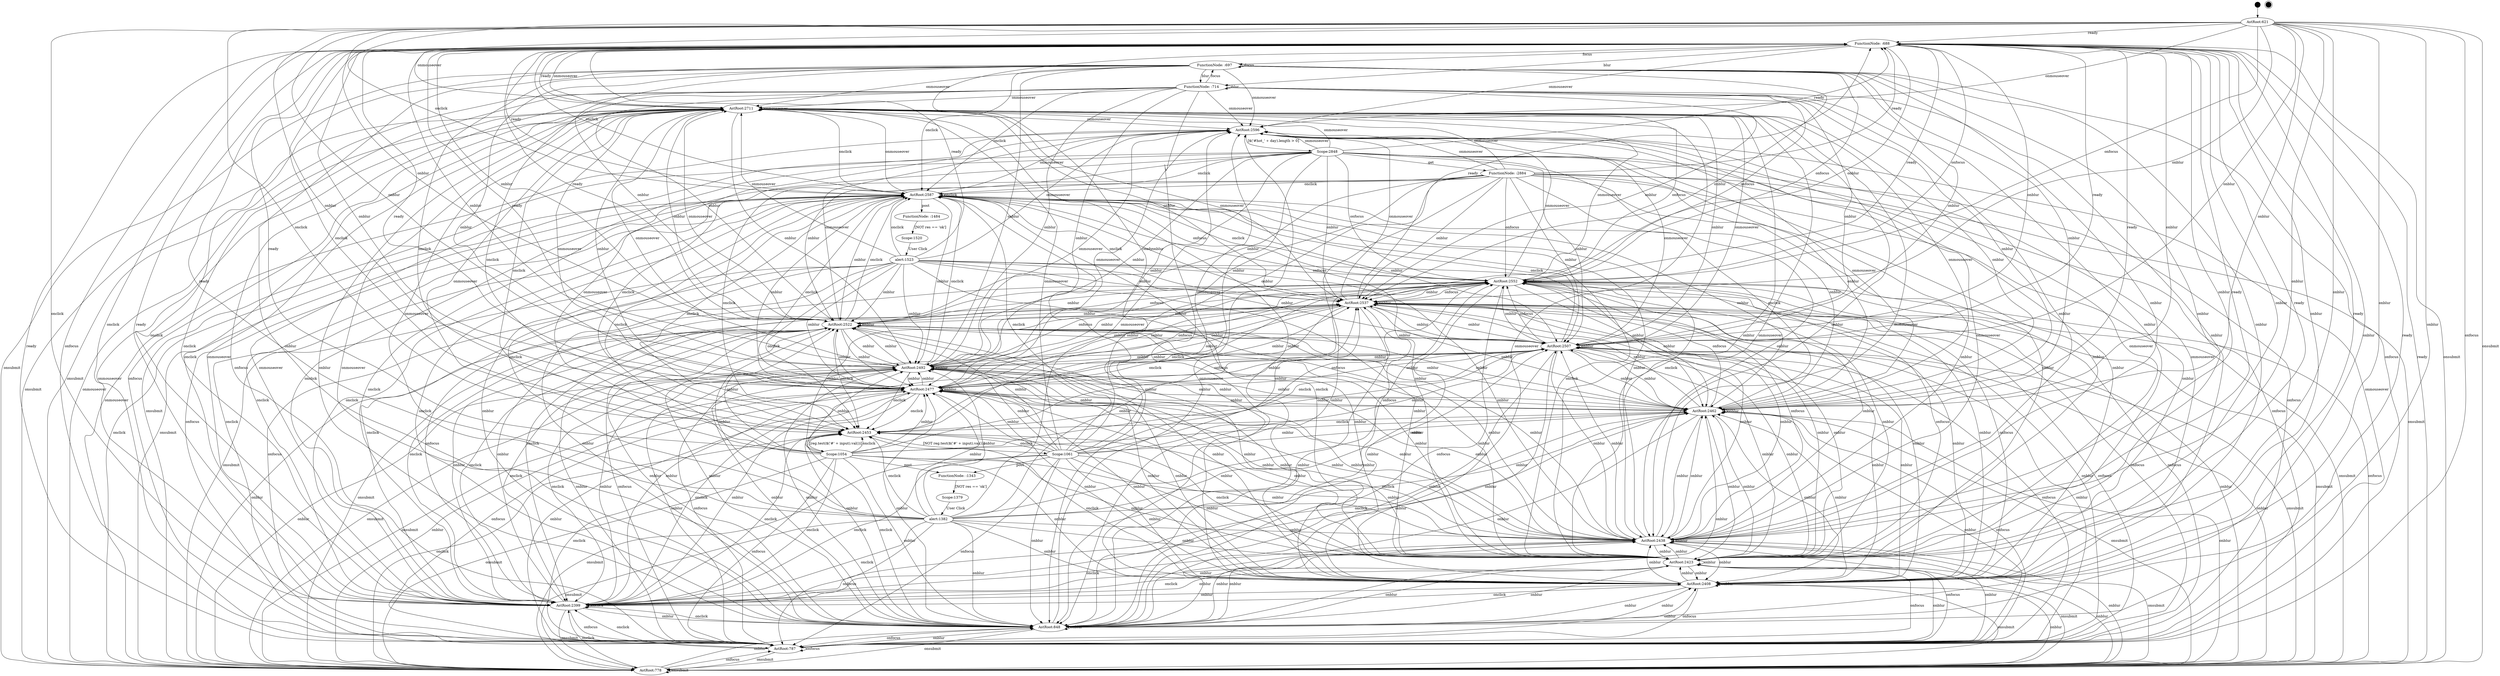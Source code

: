digraph FSM {
JSAnalyzer_0000005658[label="",shape=circle,style=filled,color=black,fixedsize=true,width=0.3];
JSAnalyzer_0000005660[label="",shape=doublecircle,style=filled,color=black,fixedsize=true,width=0.3];
JSAnalyzer_0000000621[label="AstRoot:621"];
JSAnalyzer_0000000688[label="FunctionNode: :688"];
JSAnalyzer_0000000697[label="FunctionNode: :697"];
JSAnalyzer_0000000714[label="FunctionNode: :714"];
JSAnalyzer_0000000778[label="AstRoot:778"];
JSAnalyzer_0000000787[label="AstRoot:787"];
JSAnalyzer_0000000848[label="AstRoot:848"];
JSAnalyzer_0000001054[label="Scope:1054"];
JSAnalyzer_0000001061[label="Scope:1061"];
JSAnalyzer_0000001343[label="FunctionNode: :1343"];
JSAnalyzer_0000001379[label="Scope:1379"];
JSAnalyzer_0000001484[label="FunctionNode: :1484"];
JSAnalyzer_0000001520[label="Scope:1520"];
JSAnalyzer_0000002399[label="AstRoot:2399"];
JSAnalyzer_0000002408[label="AstRoot:2408"];
JSAnalyzer_0000002423[label="AstRoot:2423"];
JSAnalyzer_0000002438[label="AstRoot:2438"];
JSAnalyzer_0000002453[label="AstRoot:2453"];
JSAnalyzer_0000002462[label="AstRoot:2462"];
JSAnalyzer_0000002477[label="AstRoot:2477"];
JSAnalyzer_0000002492[label="AstRoot:2492"];
JSAnalyzer_0000002507[label="AstRoot:2507"];
JSAnalyzer_0000002522[label="AstRoot:2522"];
JSAnalyzer_0000002537[label="AstRoot:2537"];
JSAnalyzer_0000002552[label="AstRoot:2552"];
JSAnalyzer_0000002587[label="AstRoot:2587"];
JSAnalyzer_0000002596[label="AstRoot:2596"];
JSAnalyzer_0000002711[label="AstRoot:2711"];
JSAnalyzer_0000002848[label="Scope:2848"];
JSAnalyzer_0000002884[label="FunctionNode: :2884"];
JSAnalyzer_0000001382[label="alert:1382"];
JSAnalyzer_0000001523[label="alert:1523"];
JSAnalyzer_0000005658 -> JSAnalyzer_0000000621;
JSAnalyzer_0000002453 -> JSAnalyzer_0000001054[label="[reg\.test($('#' + input)\.val())]"];
JSAnalyzer_0000002453 -> JSAnalyzer_0000001061[label="[NOT reg\.test($('#' + input)\.val())]"];
JSAnalyzer_0000001343 -> JSAnalyzer_0000001379[label="[NOT res == 'ok']"];
JSAnalyzer_0000001484 -> JSAnalyzer_0000001520[label="[NOT res == 'ok']"];
JSAnalyzer_0000002596 -> JSAnalyzer_0000002848[label="[$('#hot_' + day)\.length > 0]"];
JSAnalyzer_0000000621 -> JSAnalyzer_0000000778[label="onsubmit"];
JSAnalyzer_0000000621 -> JSAnalyzer_0000000787[label="onfocus"];
JSAnalyzer_0000000621 -> JSAnalyzer_0000000848[label="onblur"];
JSAnalyzer_0000000621 -> JSAnalyzer_0000002399[label="onclick"];
JSAnalyzer_0000000621 -> JSAnalyzer_0000002408[label="onblur"];
JSAnalyzer_0000000621 -> JSAnalyzer_0000002423[label="onblur"];
JSAnalyzer_0000000621 -> JSAnalyzer_0000002438[label="onblur"];
JSAnalyzer_0000000621 -> JSAnalyzer_0000002453[label="onclick"];
JSAnalyzer_0000000621 -> JSAnalyzer_0000002462[label="onblur"];
JSAnalyzer_0000000621 -> JSAnalyzer_0000002477[label="onblur"];
JSAnalyzer_0000000621 -> JSAnalyzer_0000002492[label="onblur"];
JSAnalyzer_0000000621 -> JSAnalyzer_0000002507[label="onblur"];
JSAnalyzer_0000000621 -> JSAnalyzer_0000002522[label="onblur"];
JSAnalyzer_0000000621 -> JSAnalyzer_0000002537[label="onblur"];
JSAnalyzer_0000000621 -> JSAnalyzer_0000002552[label="onfocus"];
JSAnalyzer_0000000621 -> JSAnalyzer_0000002587[label="onclick"];
JSAnalyzer_0000000621 -> JSAnalyzer_0000002596[label="onmouseover"];
JSAnalyzer_0000000621 -> JSAnalyzer_0000002711[label="onmouseover"];
JSAnalyzer_0000000621 -> JSAnalyzer_0000000688[label="ready"];
JSAnalyzer_0000000688 -> JSAnalyzer_0000000697[label="focus"];
JSAnalyzer_0000000688 -> JSAnalyzer_0000000714[label="blur"];
JSAnalyzer_0000000688 -> JSAnalyzer_0000000778[label="onsubmit"];
JSAnalyzer_0000000688 -> JSAnalyzer_0000000787[label="onfocus"];
JSAnalyzer_0000000688 -> JSAnalyzer_0000000848[label="onblur"];
JSAnalyzer_0000000688 -> JSAnalyzer_0000002399[label="onclick"];
JSAnalyzer_0000000688 -> JSAnalyzer_0000002408[label="onblur"];
JSAnalyzer_0000000688 -> JSAnalyzer_0000002423[label="onblur"];
JSAnalyzer_0000000688 -> JSAnalyzer_0000002438[label="onblur"];
JSAnalyzer_0000000688 -> JSAnalyzer_0000002453[label="onclick"];
JSAnalyzer_0000000688 -> JSAnalyzer_0000002462[label="onblur"];
JSAnalyzer_0000000688 -> JSAnalyzer_0000002477[label="onblur"];
JSAnalyzer_0000000688 -> JSAnalyzer_0000002492[label="onblur"];
JSAnalyzer_0000000688 -> JSAnalyzer_0000002507[label="onblur"];
JSAnalyzer_0000000688 -> JSAnalyzer_0000002522[label="onblur"];
JSAnalyzer_0000000688 -> JSAnalyzer_0000002537[label="onblur"];
JSAnalyzer_0000000688 -> JSAnalyzer_0000002552[label="onfocus"];
JSAnalyzer_0000000688 -> JSAnalyzer_0000002587[label="onclick"];
JSAnalyzer_0000000688 -> JSAnalyzer_0000002596[label="onmouseover"];
JSAnalyzer_0000000688 -> JSAnalyzer_0000002711[label="onmouseover"];
JSAnalyzer_0000000697 -> JSAnalyzer_0000000697[label="focus"];
JSAnalyzer_0000000697 -> JSAnalyzer_0000000714[label="blur"];
JSAnalyzer_0000000697 -> JSAnalyzer_0000000778[label="onsubmit"];
JSAnalyzer_0000000697 -> JSAnalyzer_0000000787[label="onfocus"];
JSAnalyzer_0000000697 -> JSAnalyzer_0000000848[label="onblur"];
JSAnalyzer_0000000697 -> JSAnalyzer_0000002399[label="onclick"];
JSAnalyzer_0000000697 -> JSAnalyzer_0000002408[label="onblur"];
JSAnalyzer_0000000697 -> JSAnalyzer_0000002423[label="onblur"];
JSAnalyzer_0000000697 -> JSAnalyzer_0000002438[label="onblur"];
JSAnalyzer_0000000697 -> JSAnalyzer_0000002453[label="onclick"];
JSAnalyzer_0000000697 -> JSAnalyzer_0000002462[label="onblur"];
JSAnalyzer_0000000697 -> JSAnalyzer_0000002477[label="onblur"];
JSAnalyzer_0000000697 -> JSAnalyzer_0000002492[label="onblur"];
JSAnalyzer_0000000697 -> JSAnalyzer_0000002507[label="onblur"];
JSAnalyzer_0000000697 -> JSAnalyzer_0000002522[label="onblur"];
JSAnalyzer_0000000697 -> JSAnalyzer_0000002537[label="onblur"];
JSAnalyzer_0000000697 -> JSAnalyzer_0000002552[label="onfocus"];
JSAnalyzer_0000000697 -> JSAnalyzer_0000002587[label="onclick"];
JSAnalyzer_0000000697 -> JSAnalyzer_0000002596[label="onmouseover"];
JSAnalyzer_0000000697 -> JSAnalyzer_0000002711[label="onmouseover"];
JSAnalyzer_0000000714 -> JSAnalyzer_0000000697[label="focus"];
JSAnalyzer_0000000714 -> JSAnalyzer_0000000714[label="blur"];
JSAnalyzer_0000000714 -> JSAnalyzer_0000000778[label="onsubmit"];
JSAnalyzer_0000000714 -> JSAnalyzer_0000000787[label="onfocus"];
JSAnalyzer_0000000714 -> JSAnalyzer_0000000848[label="onblur"];
JSAnalyzer_0000000714 -> JSAnalyzer_0000002399[label="onclick"];
JSAnalyzer_0000000714 -> JSAnalyzer_0000002408[label="onblur"];
JSAnalyzer_0000000714 -> JSAnalyzer_0000002423[label="onblur"];
JSAnalyzer_0000000714 -> JSAnalyzer_0000002438[label="onblur"];
JSAnalyzer_0000000714 -> JSAnalyzer_0000002453[label="onclick"];
JSAnalyzer_0000000714 -> JSAnalyzer_0000002462[label="onblur"];
JSAnalyzer_0000000714 -> JSAnalyzer_0000002477[label="onblur"];
JSAnalyzer_0000000714 -> JSAnalyzer_0000002492[label="onblur"];
JSAnalyzer_0000000714 -> JSAnalyzer_0000002507[label="onblur"];
JSAnalyzer_0000000714 -> JSAnalyzer_0000002522[label="onblur"];
JSAnalyzer_0000000714 -> JSAnalyzer_0000002537[label="onblur"];
JSAnalyzer_0000000714 -> JSAnalyzer_0000002552[label="onfocus"];
JSAnalyzer_0000000714 -> JSAnalyzer_0000002587[label="onclick"];
JSAnalyzer_0000000714 -> JSAnalyzer_0000002596[label="onmouseover"];
JSAnalyzer_0000000714 -> JSAnalyzer_0000002711[label="onmouseover"];
JSAnalyzer_0000000778 -> JSAnalyzer_0000000778[label="onsubmit"];
JSAnalyzer_0000000778 -> JSAnalyzer_0000000787[label="onfocus"];
JSAnalyzer_0000000778 -> JSAnalyzer_0000000848[label="onblur"];
JSAnalyzer_0000000778 -> JSAnalyzer_0000002399[label="onclick"];
JSAnalyzer_0000000778 -> JSAnalyzer_0000002408[label="onblur"];
JSAnalyzer_0000000778 -> JSAnalyzer_0000002423[label="onblur"];
JSAnalyzer_0000000778 -> JSAnalyzer_0000002438[label="onblur"];
JSAnalyzer_0000000778 -> JSAnalyzer_0000002453[label="onclick"];
JSAnalyzer_0000000778 -> JSAnalyzer_0000002462[label="onblur"];
JSAnalyzer_0000000778 -> JSAnalyzer_0000002477[label="onblur"];
JSAnalyzer_0000000778 -> JSAnalyzer_0000002492[label="onblur"];
JSAnalyzer_0000000778 -> JSAnalyzer_0000002507[label="onblur"];
JSAnalyzer_0000000778 -> JSAnalyzer_0000002522[label="onblur"];
JSAnalyzer_0000000778 -> JSAnalyzer_0000002537[label="onblur"];
JSAnalyzer_0000000778 -> JSAnalyzer_0000002552[label="onfocus"];
JSAnalyzer_0000000778 -> JSAnalyzer_0000002587[label="onclick"];
JSAnalyzer_0000000778 -> JSAnalyzer_0000002596[label="onmouseover"];
JSAnalyzer_0000000778 -> JSAnalyzer_0000002711[label="onmouseover"];
JSAnalyzer_0000000778 -> JSAnalyzer_0000000688[label="ready"];
JSAnalyzer_0000000787 -> JSAnalyzer_0000000778[label="onsubmit"];
JSAnalyzer_0000000787 -> JSAnalyzer_0000000787[label="onfocus"];
JSAnalyzer_0000000787 -> JSAnalyzer_0000000848[label="onblur"];
JSAnalyzer_0000000787 -> JSAnalyzer_0000002399[label="onclick"];
JSAnalyzer_0000000787 -> JSAnalyzer_0000002408[label="onblur"];
JSAnalyzer_0000000787 -> JSAnalyzer_0000002423[label="onblur"];
JSAnalyzer_0000000787 -> JSAnalyzer_0000002438[label="onblur"];
JSAnalyzer_0000000787 -> JSAnalyzer_0000002453[label="onclick"];
JSAnalyzer_0000000787 -> JSAnalyzer_0000002462[label="onblur"];
JSAnalyzer_0000000787 -> JSAnalyzer_0000002477[label="onblur"];
JSAnalyzer_0000000787 -> JSAnalyzer_0000002492[label="onblur"];
JSAnalyzer_0000000787 -> JSAnalyzer_0000002507[label="onblur"];
JSAnalyzer_0000000787 -> JSAnalyzer_0000002522[label="onblur"];
JSAnalyzer_0000000787 -> JSAnalyzer_0000002537[label="onblur"];
JSAnalyzer_0000000787 -> JSAnalyzer_0000002552[label="onfocus"];
JSAnalyzer_0000000787 -> JSAnalyzer_0000002587[label="onclick"];
JSAnalyzer_0000000787 -> JSAnalyzer_0000002596[label="onmouseover"];
JSAnalyzer_0000000787 -> JSAnalyzer_0000002711[label="onmouseover"];
JSAnalyzer_0000000787 -> JSAnalyzer_0000000688[label="ready"];
JSAnalyzer_0000000848 -> JSAnalyzer_0000000778[label="onsubmit"];
JSAnalyzer_0000000848 -> JSAnalyzer_0000000787[label="onfocus"];
JSAnalyzer_0000000848 -> JSAnalyzer_0000000848[label="onblur"];
JSAnalyzer_0000000848 -> JSAnalyzer_0000002399[label="onclick"];
JSAnalyzer_0000000848 -> JSAnalyzer_0000002408[label="onblur"];
JSAnalyzer_0000000848 -> JSAnalyzer_0000002423[label="onblur"];
JSAnalyzer_0000000848 -> JSAnalyzer_0000002438[label="onblur"];
JSAnalyzer_0000000848 -> JSAnalyzer_0000002453[label="onclick"];
JSAnalyzer_0000000848 -> JSAnalyzer_0000002462[label="onblur"];
JSAnalyzer_0000000848 -> JSAnalyzer_0000002477[label="onblur"];
JSAnalyzer_0000000848 -> JSAnalyzer_0000002492[label="onblur"];
JSAnalyzer_0000000848 -> JSAnalyzer_0000002507[label="onblur"];
JSAnalyzer_0000000848 -> JSAnalyzer_0000002522[label="onblur"];
JSAnalyzer_0000000848 -> JSAnalyzer_0000002537[label="onblur"];
JSAnalyzer_0000000848 -> JSAnalyzer_0000002552[label="onfocus"];
JSAnalyzer_0000000848 -> JSAnalyzer_0000002587[label="onclick"];
JSAnalyzer_0000000848 -> JSAnalyzer_0000002596[label="onmouseover"];
JSAnalyzer_0000000848 -> JSAnalyzer_0000002711[label="onmouseover"];
JSAnalyzer_0000000848 -> JSAnalyzer_0000000688[label="ready"];
JSAnalyzer_0000001054 -> JSAnalyzer_0000001343[label="post"];
JSAnalyzer_0000001054 -> JSAnalyzer_0000000778[label="onsubmit"];
JSAnalyzer_0000001054 -> JSAnalyzer_0000000787[label="onfocus"];
JSAnalyzer_0000001054 -> JSAnalyzer_0000000848[label="onblur"];
JSAnalyzer_0000001054 -> JSAnalyzer_0000002399[label="onclick"];
JSAnalyzer_0000001054 -> JSAnalyzer_0000002408[label="onblur"];
JSAnalyzer_0000001054 -> JSAnalyzer_0000002423[label="onblur"];
JSAnalyzer_0000001054 -> JSAnalyzer_0000002438[label="onblur"];
JSAnalyzer_0000001054 -> JSAnalyzer_0000002453[label="onclick"];
JSAnalyzer_0000001054 -> JSAnalyzer_0000002462[label="onblur"];
JSAnalyzer_0000001054 -> JSAnalyzer_0000002477[label="onblur"];
JSAnalyzer_0000001054 -> JSAnalyzer_0000002492[label="onblur"];
JSAnalyzer_0000001054 -> JSAnalyzer_0000002507[label="onblur"];
JSAnalyzer_0000001054 -> JSAnalyzer_0000002522[label="onblur"];
JSAnalyzer_0000001054 -> JSAnalyzer_0000002537[label="onblur"];
JSAnalyzer_0000001054 -> JSAnalyzer_0000002552[label="onfocus"];
JSAnalyzer_0000001054 -> JSAnalyzer_0000002587[label="onclick"];
JSAnalyzer_0000001054 -> JSAnalyzer_0000002596[label="onmouseover"];
JSAnalyzer_0000001054 -> JSAnalyzer_0000002711[label="onmouseover"];
JSAnalyzer_0000001054 -> JSAnalyzer_0000000688[label="ready"];
JSAnalyzer_0000001061 -> JSAnalyzer_0000001343[label="post"];
JSAnalyzer_0000001061 -> JSAnalyzer_0000000778[label="onsubmit"];
JSAnalyzer_0000001061 -> JSAnalyzer_0000000787[label="onfocus"];
JSAnalyzer_0000001061 -> JSAnalyzer_0000000848[label="onblur"];
JSAnalyzer_0000001061 -> JSAnalyzer_0000002399[label="onclick"];
JSAnalyzer_0000001061 -> JSAnalyzer_0000002408[label="onblur"];
JSAnalyzer_0000001061 -> JSAnalyzer_0000002423[label="onblur"];
JSAnalyzer_0000001061 -> JSAnalyzer_0000002438[label="onblur"];
JSAnalyzer_0000001061 -> JSAnalyzer_0000002453[label="onclick"];
JSAnalyzer_0000001061 -> JSAnalyzer_0000002462[label="onblur"];
JSAnalyzer_0000001061 -> JSAnalyzer_0000002477[label="onblur"];
JSAnalyzer_0000001061 -> JSAnalyzer_0000002492[label="onblur"];
JSAnalyzer_0000001061 -> JSAnalyzer_0000002507[label="onblur"];
JSAnalyzer_0000001061 -> JSAnalyzer_0000002522[label="onblur"];
JSAnalyzer_0000001061 -> JSAnalyzer_0000002537[label="onblur"];
JSAnalyzer_0000001061 -> JSAnalyzer_0000002552[label="onfocus"];
JSAnalyzer_0000001061 -> JSAnalyzer_0000002587[label="onclick"];
JSAnalyzer_0000001061 -> JSAnalyzer_0000002596[label="onmouseover"];
JSAnalyzer_0000001061 -> JSAnalyzer_0000002711[label="onmouseover"];
JSAnalyzer_0000001061 -> JSAnalyzer_0000000688[label="ready"];
JSAnalyzer_0000001379 -> JSAnalyzer_0000001382[label="User Click"];
JSAnalyzer_0000001520 -> JSAnalyzer_0000001523[label="User Click"];
JSAnalyzer_0000002399 -> JSAnalyzer_0000000778[label="onsubmit"];
JSAnalyzer_0000002399 -> JSAnalyzer_0000000787[label="onfocus"];
JSAnalyzer_0000002399 -> JSAnalyzer_0000000848[label="onblur"];
JSAnalyzer_0000002399 -> JSAnalyzer_0000002399[label="onclick"];
JSAnalyzer_0000002399 -> JSAnalyzer_0000002408[label="onblur"];
JSAnalyzer_0000002399 -> JSAnalyzer_0000002423[label="onblur"];
JSAnalyzer_0000002399 -> JSAnalyzer_0000002438[label="onblur"];
JSAnalyzer_0000002399 -> JSAnalyzer_0000002453[label="onclick"];
JSAnalyzer_0000002399 -> JSAnalyzer_0000002462[label="onblur"];
JSAnalyzer_0000002399 -> JSAnalyzer_0000002477[label="onblur"];
JSAnalyzer_0000002399 -> JSAnalyzer_0000002492[label="onblur"];
JSAnalyzer_0000002399 -> JSAnalyzer_0000002507[label="onblur"];
JSAnalyzer_0000002399 -> JSAnalyzer_0000002522[label="onblur"];
JSAnalyzer_0000002399 -> JSAnalyzer_0000002537[label="onblur"];
JSAnalyzer_0000002399 -> JSAnalyzer_0000002552[label="onfocus"];
JSAnalyzer_0000002399 -> JSAnalyzer_0000002587[label="onclick"];
JSAnalyzer_0000002399 -> JSAnalyzer_0000002596[label="onmouseover"];
JSAnalyzer_0000002399 -> JSAnalyzer_0000002711[label="onmouseover"];
JSAnalyzer_0000002399 -> JSAnalyzer_0000000688[label="ready"];
JSAnalyzer_0000002408 -> JSAnalyzer_0000000778[label="onsubmit"];
JSAnalyzer_0000002408 -> JSAnalyzer_0000000787[label="onfocus"];
JSAnalyzer_0000002408 -> JSAnalyzer_0000000848[label="onblur"];
JSAnalyzer_0000002408 -> JSAnalyzer_0000002399[label="onclick"];
JSAnalyzer_0000002408 -> JSAnalyzer_0000002408[label="onblur"];
JSAnalyzer_0000002408 -> JSAnalyzer_0000002423[label="onblur"];
JSAnalyzer_0000002408 -> JSAnalyzer_0000002438[label="onblur"];
JSAnalyzer_0000002408 -> JSAnalyzer_0000002453[label="onclick"];
JSAnalyzer_0000002408 -> JSAnalyzer_0000002462[label="onblur"];
JSAnalyzer_0000002408 -> JSAnalyzer_0000002477[label="onblur"];
JSAnalyzer_0000002408 -> JSAnalyzer_0000002492[label="onblur"];
JSAnalyzer_0000002408 -> JSAnalyzer_0000002507[label="onblur"];
JSAnalyzer_0000002408 -> JSAnalyzer_0000002522[label="onblur"];
JSAnalyzer_0000002408 -> JSAnalyzer_0000002537[label="onblur"];
JSAnalyzer_0000002408 -> JSAnalyzer_0000002552[label="onfocus"];
JSAnalyzer_0000002408 -> JSAnalyzer_0000002587[label="onclick"];
JSAnalyzer_0000002408 -> JSAnalyzer_0000002596[label="onmouseover"];
JSAnalyzer_0000002408 -> JSAnalyzer_0000002711[label="onmouseover"];
JSAnalyzer_0000002408 -> JSAnalyzer_0000000688[label="ready"];
JSAnalyzer_0000002423 -> JSAnalyzer_0000000778[label="onsubmit"];
JSAnalyzer_0000002423 -> JSAnalyzer_0000000787[label="onfocus"];
JSAnalyzer_0000002423 -> JSAnalyzer_0000000848[label="onblur"];
JSAnalyzer_0000002423 -> JSAnalyzer_0000002399[label="onclick"];
JSAnalyzer_0000002423 -> JSAnalyzer_0000002408[label="onblur"];
JSAnalyzer_0000002423 -> JSAnalyzer_0000002423[label="onblur"];
JSAnalyzer_0000002423 -> JSAnalyzer_0000002438[label="onblur"];
JSAnalyzer_0000002423 -> JSAnalyzer_0000002453[label="onclick"];
JSAnalyzer_0000002423 -> JSAnalyzer_0000002462[label="onblur"];
JSAnalyzer_0000002423 -> JSAnalyzer_0000002477[label="onblur"];
JSAnalyzer_0000002423 -> JSAnalyzer_0000002492[label="onblur"];
JSAnalyzer_0000002423 -> JSAnalyzer_0000002507[label="onblur"];
JSAnalyzer_0000002423 -> JSAnalyzer_0000002522[label="onblur"];
JSAnalyzer_0000002423 -> JSAnalyzer_0000002537[label="onblur"];
JSAnalyzer_0000002423 -> JSAnalyzer_0000002552[label="onfocus"];
JSAnalyzer_0000002423 -> JSAnalyzer_0000002587[label="onclick"];
JSAnalyzer_0000002423 -> JSAnalyzer_0000002596[label="onmouseover"];
JSAnalyzer_0000002423 -> JSAnalyzer_0000002711[label="onmouseover"];
JSAnalyzer_0000002423 -> JSAnalyzer_0000000688[label="ready"];
JSAnalyzer_0000002438 -> JSAnalyzer_0000000778[label="onsubmit"];
JSAnalyzer_0000002438 -> JSAnalyzer_0000000787[label="onfocus"];
JSAnalyzer_0000002438 -> JSAnalyzer_0000000848[label="onblur"];
JSAnalyzer_0000002438 -> JSAnalyzer_0000002399[label="onclick"];
JSAnalyzer_0000002438 -> JSAnalyzer_0000002408[label="onblur"];
JSAnalyzer_0000002438 -> JSAnalyzer_0000002423[label="onblur"];
JSAnalyzer_0000002438 -> JSAnalyzer_0000002438[label="onblur"];
JSAnalyzer_0000002438 -> JSAnalyzer_0000002453[label="onclick"];
JSAnalyzer_0000002438 -> JSAnalyzer_0000002462[label="onblur"];
JSAnalyzer_0000002438 -> JSAnalyzer_0000002477[label="onblur"];
JSAnalyzer_0000002438 -> JSAnalyzer_0000002492[label="onblur"];
JSAnalyzer_0000002438 -> JSAnalyzer_0000002507[label="onblur"];
JSAnalyzer_0000002438 -> JSAnalyzer_0000002522[label="onblur"];
JSAnalyzer_0000002438 -> JSAnalyzer_0000002537[label="onblur"];
JSAnalyzer_0000002438 -> JSAnalyzer_0000002552[label="onfocus"];
JSAnalyzer_0000002438 -> JSAnalyzer_0000002587[label="onclick"];
JSAnalyzer_0000002438 -> JSAnalyzer_0000002596[label="onmouseover"];
JSAnalyzer_0000002438 -> JSAnalyzer_0000002711[label="onmouseover"];
JSAnalyzer_0000002438 -> JSAnalyzer_0000000688[label="ready"];
JSAnalyzer_0000002462 -> JSAnalyzer_0000000778[label="onsubmit"];
JSAnalyzer_0000002462 -> JSAnalyzer_0000000787[label="onfocus"];
JSAnalyzer_0000002462 -> JSAnalyzer_0000000848[label="onblur"];
JSAnalyzer_0000002462 -> JSAnalyzer_0000002399[label="onclick"];
JSAnalyzer_0000002462 -> JSAnalyzer_0000002408[label="onblur"];
JSAnalyzer_0000002462 -> JSAnalyzer_0000002423[label="onblur"];
JSAnalyzer_0000002462 -> JSAnalyzer_0000002438[label="onblur"];
JSAnalyzer_0000002462 -> JSAnalyzer_0000002453[label="onclick"];
JSAnalyzer_0000002462 -> JSAnalyzer_0000002462[label="onblur"];
JSAnalyzer_0000002462 -> JSAnalyzer_0000002477[label="onblur"];
JSAnalyzer_0000002462 -> JSAnalyzer_0000002492[label="onblur"];
JSAnalyzer_0000002462 -> JSAnalyzer_0000002507[label="onblur"];
JSAnalyzer_0000002462 -> JSAnalyzer_0000002522[label="onblur"];
JSAnalyzer_0000002462 -> JSAnalyzer_0000002537[label="onblur"];
JSAnalyzer_0000002462 -> JSAnalyzer_0000002552[label="onfocus"];
JSAnalyzer_0000002462 -> JSAnalyzer_0000002587[label="onclick"];
JSAnalyzer_0000002462 -> JSAnalyzer_0000002596[label="onmouseover"];
JSAnalyzer_0000002462 -> JSAnalyzer_0000002711[label="onmouseover"];
JSAnalyzer_0000002462 -> JSAnalyzer_0000000688[label="ready"];
JSAnalyzer_0000002477 -> JSAnalyzer_0000000778[label="onsubmit"];
JSAnalyzer_0000002477 -> JSAnalyzer_0000000787[label="onfocus"];
JSAnalyzer_0000002477 -> JSAnalyzer_0000000848[label="onblur"];
JSAnalyzer_0000002477 -> JSAnalyzer_0000002399[label="onclick"];
JSAnalyzer_0000002477 -> JSAnalyzer_0000002408[label="onblur"];
JSAnalyzer_0000002477 -> JSAnalyzer_0000002423[label="onblur"];
JSAnalyzer_0000002477 -> JSAnalyzer_0000002438[label="onblur"];
JSAnalyzer_0000002477 -> JSAnalyzer_0000002453[label="onclick"];
JSAnalyzer_0000002477 -> JSAnalyzer_0000002462[label="onblur"];
JSAnalyzer_0000002477 -> JSAnalyzer_0000002477[label="onblur"];
JSAnalyzer_0000002477 -> JSAnalyzer_0000002492[label="onblur"];
JSAnalyzer_0000002477 -> JSAnalyzer_0000002507[label="onblur"];
JSAnalyzer_0000002477 -> JSAnalyzer_0000002522[label="onblur"];
JSAnalyzer_0000002477 -> JSAnalyzer_0000002537[label="onblur"];
JSAnalyzer_0000002477 -> JSAnalyzer_0000002552[label="onfocus"];
JSAnalyzer_0000002477 -> JSAnalyzer_0000002587[label="onclick"];
JSAnalyzer_0000002477 -> JSAnalyzer_0000002596[label="onmouseover"];
JSAnalyzer_0000002477 -> JSAnalyzer_0000002711[label="onmouseover"];
JSAnalyzer_0000002477 -> JSAnalyzer_0000000688[label="ready"];
JSAnalyzer_0000002492 -> JSAnalyzer_0000000778[label="onsubmit"];
JSAnalyzer_0000002492 -> JSAnalyzer_0000000787[label="onfocus"];
JSAnalyzer_0000002492 -> JSAnalyzer_0000000848[label="onblur"];
JSAnalyzer_0000002492 -> JSAnalyzer_0000002399[label="onclick"];
JSAnalyzer_0000002492 -> JSAnalyzer_0000002408[label="onblur"];
JSAnalyzer_0000002492 -> JSAnalyzer_0000002423[label="onblur"];
JSAnalyzer_0000002492 -> JSAnalyzer_0000002438[label="onblur"];
JSAnalyzer_0000002492 -> JSAnalyzer_0000002453[label="onclick"];
JSAnalyzer_0000002492 -> JSAnalyzer_0000002462[label="onblur"];
JSAnalyzer_0000002492 -> JSAnalyzer_0000002477[label="onblur"];
JSAnalyzer_0000002492 -> JSAnalyzer_0000002492[label="onblur"];
JSAnalyzer_0000002492 -> JSAnalyzer_0000002507[label="onblur"];
JSAnalyzer_0000002492 -> JSAnalyzer_0000002522[label="onblur"];
JSAnalyzer_0000002492 -> JSAnalyzer_0000002537[label="onblur"];
JSAnalyzer_0000002492 -> JSAnalyzer_0000002552[label="onfocus"];
JSAnalyzer_0000002492 -> JSAnalyzer_0000002587[label="onclick"];
JSAnalyzer_0000002492 -> JSAnalyzer_0000002596[label="onmouseover"];
JSAnalyzer_0000002492 -> JSAnalyzer_0000002711[label="onmouseover"];
JSAnalyzer_0000002492 -> JSAnalyzer_0000000688[label="ready"];
JSAnalyzer_0000002507 -> JSAnalyzer_0000000778[label="onsubmit"];
JSAnalyzer_0000002507 -> JSAnalyzer_0000000787[label="onfocus"];
JSAnalyzer_0000002507 -> JSAnalyzer_0000000848[label="onblur"];
JSAnalyzer_0000002507 -> JSAnalyzer_0000002399[label="onclick"];
JSAnalyzer_0000002507 -> JSAnalyzer_0000002408[label="onblur"];
JSAnalyzer_0000002507 -> JSAnalyzer_0000002423[label="onblur"];
JSAnalyzer_0000002507 -> JSAnalyzer_0000002438[label="onblur"];
JSAnalyzer_0000002507 -> JSAnalyzer_0000002453[label="onclick"];
JSAnalyzer_0000002507 -> JSAnalyzer_0000002462[label="onblur"];
JSAnalyzer_0000002507 -> JSAnalyzer_0000002477[label="onblur"];
JSAnalyzer_0000002507 -> JSAnalyzer_0000002492[label="onblur"];
JSAnalyzer_0000002507 -> JSAnalyzer_0000002507[label="onblur"];
JSAnalyzer_0000002507 -> JSAnalyzer_0000002522[label="onblur"];
JSAnalyzer_0000002507 -> JSAnalyzer_0000002537[label="onblur"];
JSAnalyzer_0000002507 -> JSAnalyzer_0000002552[label="onfocus"];
JSAnalyzer_0000002507 -> JSAnalyzer_0000002587[label="onclick"];
JSAnalyzer_0000002507 -> JSAnalyzer_0000002596[label="onmouseover"];
JSAnalyzer_0000002507 -> JSAnalyzer_0000002711[label="onmouseover"];
JSAnalyzer_0000002507 -> JSAnalyzer_0000000688[label="ready"];
JSAnalyzer_0000002522 -> JSAnalyzer_0000000778[label="onsubmit"];
JSAnalyzer_0000002522 -> JSAnalyzer_0000000787[label="onfocus"];
JSAnalyzer_0000002522 -> JSAnalyzer_0000000848[label="onblur"];
JSAnalyzer_0000002522 -> JSAnalyzer_0000002399[label="onclick"];
JSAnalyzer_0000002522 -> JSAnalyzer_0000002408[label="onblur"];
JSAnalyzer_0000002522 -> JSAnalyzer_0000002423[label="onblur"];
JSAnalyzer_0000002522 -> JSAnalyzer_0000002438[label="onblur"];
JSAnalyzer_0000002522 -> JSAnalyzer_0000002453[label="onclick"];
JSAnalyzer_0000002522 -> JSAnalyzer_0000002462[label="onblur"];
JSAnalyzer_0000002522 -> JSAnalyzer_0000002477[label="onblur"];
JSAnalyzer_0000002522 -> JSAnalyzer_0000002492[label="onblur"];
JSAnalyzer_0000002522 -> JSAnalyzer_0000002507[label="onblur"];
JSAnalyzer_0000002522 -> JSAnalyzer_0000002522[label="onblur"];
JSAnalyzer_0000002522 -> JSAnalyzer_0000002537[label="onblur"];
JSAnalyzer_0000002522 -> JSAnalyzer_0000002552[label="onfocus"];
JSAnalyzer_0000002522 -> JSAnalyzer_0000002587[label="onclick"];
JSAnalyzer_0000002522 -> JSAnalyzer_0000002596[label="onmouseover"];
JSAnalyzer_0000002522 -> JSAnalyzer_0000002711[label="onmouseover"];
JSAnalyzer_0000002522 -> JSAnalyzer_0000000688[label="ready"];
JSAnalyzer_0000002537 -> JSAnalyzer_0000000778[label="onsubmit"];
JSAnalyzer_0000002537 -> JSAnalyzer_0000000787[label="onfocus"];
JSAnalyzer_0000002537 -> JSAnalyzer_0000000848[label="onblur"];
JSAnalyzer_0000002537 -> JSAnalyzer_0000002399[label="onclick"];
JSAnalyzer_0000002537 -> JSAnalyzer_0000002408[label="onblur"];
JSAnalyzer_0000002537 -> JSAnalyzer_0000002423[label="onblur"];
JSAnalyzer_0000002537 -> JSAnalyzer_0000002438[label="onblur"];
JSAnalyzer_0000002537 -> JSAnalyzer_0000002453[label="onclick"];
JSAnalyzer_0000002537 -> JSAnalyzer_0000002462[label="onblur"];
JSAnalyzer_0000002537 -> JSAnalyzer_0000002477[label="onblur"];
JSAnalyzer_0000002537 -> JSAnalyzer_0000002492[label="onblur"];
JSAnalyzer_0000002537 -> JSAnalyzer_0000002507[label="onblur"];
JSAnalyzer_0000002537 -> JSAnalyzer_0000002522[label="onblur"];
JSAnalyzer_0000002537 -> JSAnalyzer_0000002537[label="onblur"];
JSAnalyzer_0000002537 -> JSAnalyzer_0000002552[label="onfocus"];
JSAnalyzer_0000002537 -> JSAnalyzer_0000002587[label="onclick"];
JSAnalyzer_0000002537 -> JSAnalyzer_0000002596[label="onmouseover"];
JSAnalyzer_0000002537 -> JSAnalyzer_0000002711[label="onmouseover"];
JSAnalyzer_0000002537 -> JSAnalyzer_0000000688[label="ready"];
JSAnalyzer_0000002552 -> JSAnalyzer_0000000778[label="onsubmit"];
JSAnalyzer_0000002552 -> JSAnalyzer_0000000787[label="onfocus"];
JSAnalyzer_0000002552 -> JSAnalyzer_0000000848[label="onblur"];
JSAnalyzer_0000002552 -> JSAnalyzer_0000002399[label="onclick"];
JSAnalyzer_0000002552 -> JSAnalyzer_0000002408[label="onblur"];
JSAnalyzer_0000002552 -> JSAnalyzer_0000002423[label="onblur"];
JSAnalyzer_0000002552 -> JSAnalyzer_0000002438[label="onblur"];
JSAnalyzer_0000002552 -> JSAnalyzer_0000002453[label="onclick"];
JSAnalyzer_0000002552 -> JSAnalyzer_0000002462[label="onblur"];
JSAnalyzer_0000002552 -> JSAnalyzer_0000002477[label="onblur"];
JSAnalyzer_0000002552 -> JSAnalyzer_0000002492[label="onblur"];
JSAnalyzer_0000002552 -> JSAnalyzer_0000002507[label="onblur"];
JSAnalyzer_0000002552 -> JSAnalyzer_0000002522[label="onblur"];
JSAnalyzer_0000002552 -> JSAnalyzer_0000002537[label="onblur"];
JSAnalyzer_0000002552 -> JSAnalyzer_0000002552[label="onfocus"];
JSAnalyzer_0000002552 -> JSAnalyzer_0000002587[label="onclick"];
JSAnalyzer_0000002552 -> JSAnalyzer_0000002596[label="onmouseover"];
JSAnalyzer_0000002552 -> JSAnalyzer_0000002711[label="onmouseover"];
JSAnalyzer_0000002552 -> JSAnalyzer_0000000688[label="ready"];
JSAnalyzer_0000002587 -> JSAnalyzer_0000001484[label="post"];
JSAnalyzer_0000002587 -> JSAnalyzer_0000000778[label="onsubmit"];
JSAnalyzer_0000002587 -> JSAnalyzer_0000000787[label="onfocus"];
JSAnalyzer_0000002587 -> JSAnalyzer_0000000848[label="onblur"];
JSAnalyzer_0000002587 -> JSAnalyzer_0000002399[label="onclick"];
JSAnalyzer_0000002587 -> JSAnalyzer_0000002408[label="onblur"];
JSAnalyzer_0000002587 -> JSAnalyzer_0000002423[label="onblur"];
JSAnalyzer_0000002587 -> JSAnalyzer_0000002438[label="onblur"];
JSAnalyzer_0000002587 -> JSAnalyzer_0000002453[label="onclick"];
JSAnalyzer_0000002587 -> JSAnalyzer_0000002462[label="onblur"];
JSAnalyzer_0000002587 -> JSAnalyzer_0000002477[label="onblur"];
JSAnalyzer_0000002587 -> JSAnalyzer_0000002492[label="onblur"];
JSAnalyzer_0000002587 -> JSAnalyzer_0000002507[label="onblur"];
JSAnalyzer_0000002587 -> JSAnalyzer_0000002522[label="onblur"];
JSAnalyzer_0000002587 -> JSAnalyzer_0000002537[label="onblur"];
JSAnalyzer_0000002587 -> JSAnalyzer_0000002552[label="onfocus"];
JSAnalyzer_0000002587 -> JSAnalyzer_0000002587[label="onclick"];
JSAnalyzer_0000002587 -> JSAnalyzer_0000002596[label="onmouseover"];
JSAnalyzer_0000002587 -> JSAnalyzer_0000002711[label="onmouseover"];
JSAnalyzer_0000002587 -> JSAnalyzer_0000000688[label="ready"];
JSAnalyzer_0000002711 -> JSAnalyzer_0000000778[label="onsubmit"];
JSAnalyzer_0000002711 -> JSAnalyzer_0000000787[label="onfocus"];
JSAnalyzer_0000002711 -> JSAnalyzer_0000000848[label="onblur"];
JSAnalyzer_0000002711 -> JSAnalyzer_0000002399[label="onclick"];
JSAnalyzer_0000002711 -> JSAnalyzer_0000002408[label="onblur"];
JSAnalyzer_0000002711 -> JSAnalyzer_0000002423[label="onblur"];
JSAnalyzer_0000002711 -> JSAnalyzer_0000002438[label="onblur"];
JSAnalyzer_0000002711 -> JSAnalyzer_0000002453[label="onclick"];
JSAnalyzer_0000002711 -> JSAnalyzer_0000002462[label="onblur"];
JSAnalyzer_0000002711 -> JSAnalyzer_0000002477[label="onblur"];
JSAnalyzer_0000002711 -> JSAnalyzer_0000002492[label="onblur"];
JSAnalyzer_0000002711 -> JSAnalyzer_0000002507[label="onblur"];
JSAnalyzer_0000002711 -> JSAnalyzer_0000002522[label="onblur"];
JSAnalyzer_0000002711 -> JSAnalyzer_0000002537[label="onblur"];
JSAnalyzer_0000002711 -> JSAnalyzer_0000002552[label="onfocus"];
JSAnalyzer_0000002711 -> JSAnalyzer_0000002587[label="onclick"];
JSAnalyzer_0000002711 -> JSAnalyzer_0000002596[label="onmouseover"];
JSAnalyzer_0000002711 -> JSAnalyzer_0000002711[label="onmouseover"];
JSAnalyzer_0000002711 -> JSAnalyzer_0000000688[label="ready"];
JSAnalyzer_0000002848 -> JSAnalyzer_0000002884[label="get"];
JSAnalyzer_0000002848 -> JSAnalyzer_0000000778[label="onsubmit"];
JSAnalyzer_0000002848 -> JSAnalyzer_0000000787[label="onfocus"];
JSAnalyzer_0000002848 -> JSAnalyzer_0000000848[label="onblur"];
JSAnalyzer_0000002848 -> JSAnalyzer_0000002399[label="onclick"];
JSAnalyzer_0000002848 -> JSAnalyzer_0000002408[label="onblur"];
JSAnalyzer_0000002848 -> JSAnalyzer_0000002423[label="onblur"];
JSAnalyzer_0000002848 -> JSAnalyzer_0000002438[label="onblur"];
JSAnalyzer_0000002848 -> JSAnalyzer_0000002453[label="onclick"];
JSAnalyzer_0000002848 -> JSAnalyzer_0000002462[label="onblur"];
JSAnalyzer_0000002848 -> JSAnalyzer_0000002477[label="onblur"];
JSAnalyzer_0000002848 -> JSAnalyzer_0000002492[label="onblur"];
JSAnalyzer_0000002848 -> JSAnalyzer_0000002507[label="onblur"];
JSAnalyzer_0000002848 -> JSAnalyzer_0000002522[label="onblur"];
JSAnalyzer_0000002848 -> JSAnalyzer_0000002537[label="onblur"];
JSAnalyzer_0000002848 -> JSAnalyzer_0000002552[label="onfocus"];
JSAnalyzer_0000002848 -> JSAnalyzer_0000002587[label="onclick"];
JSAnalyzer_0000002848 -> JSAnalyzer_0000002596[label="onmouseover"];
JSAnalyzer_0000002848 -> JSAnalyzer_0000002711[label="onmouseover"];
JSAnalyzer_0000002848 -> JSAnalyzer_0000000688[label="ready"];
JSAnalyzer_0000002884 -> JSAnalyzer_0000000778[label="onsubmit"];
JSAnalyzer_0000002884 -> JSAnalyzer_0000000787[label="onfocus"];
JSAnalyzer_0000002884 -> JSAnalyzer_0000000848[label="onblur"];
JSAnalyzer_0000002884 -> JSAnalyzer_0000002399[label="onclick"];
JSAnalyzer_0000002884 -> JSAnalyzer_0000002408[label="onblur"];
JSAnalyzer_0000002884 -> JSAnalyzer_0000002423[label="onblur"];
JSAnalyzer_0000002884 -> JSAnalyzer_0000002438[label="onblur"];
JSAnalyzer_0000002884 -> JSAnalyzer_0000002453[label="onclick"];
JSAnalyzer_0000002884 -> JSAnalyzer_0000002462[label="onblur"];
JSAnalyzer_0000002884 -> JSAnalyzer_0000002477[label="onblur"];
JSAnalyzer_0000002884 -> JSAnalyzer_0000002492[label="onblur"];
JSAnalyzer_0000002884 -> JSAnalyzer_0000002507[label="onblur"];
JSAnalyzer_0000002884 -> JSAnalyzer_0000002522[label="onblur"];
JSAnalyzer_0000002884 -> JSAnalyzer_0000002537[label="onblur"];
JSAnalyzer_0000002884 -> JSAnalyzer_0000002552[label="onfocus"];
JSAnalyzer_0000002884 -> JSAnalyzer_0000002587[label="onclick"];
JSAnalyzer_0000002884 -> JSAnalyzer_0000002596[label="onmouseover"];
JSAnalyzer_0000002884 -> JSAnalyzer_0000002711[label="onmouseover"];
JSAnalyzer_0000002884 -> JSAnalyzer_0000000688[label="ready"];
JSAnalyzer_0000001382 -> JSAnalyzer_0000000778[label="onsubmit"];
JSAnalyzer_0000001382 -> JSAnalyzer_0000000787[label="onfocus"];
JSAnalyzer_0000001382 -> JSAnalyzer_0000000848[label="onblur"];
JSAnalyzer_0000001382 -> JSAnalyzer_0000002399[label="onclick"];
JSAnalyzer_0000001382 -> JSAnalyzer_0000002408[label="onblur"];
JSAnalyzer_0000001382 -> JSAnalyzer_0000002423[label="onblur"];
JSAnalyzer_0000001382 -> JSAnalyzer_0000002438[label="onblur"];
JSAnalyzer_0000001382 -> JSAnalyzer_0000002453[label="onclick"];
JSAnalyzer_0000001382 -> JSAnalyzer_0000002462[label="onblur"];
JSAnalyzer_0000001382 -> JSAnalyzer_0000002477[label="onblur"];
JSAnalyzer_0000001382 -> JSAnalyzer_0000002492[label="onblur"];
JSAnalyzer_0000001382 -> JSAnalyzer_0000002507[label="onblur"];
JSAnalyzer_0000001382 -> JSAnalyzer_0000002522[label="onblur"];
JSAnalyzer_0000001382 -> JSAnalyzer_0000002537[label="onblur"];
JSAnalyzer_0000001382 -> JSAnalyzer_0000002552[label="onfocus"];
JSAnalyzer_0000001382 -> JSAnalyzer_0000002587[label="onclick"];
JSAnalyzer_0000001382 -> JSAnalyzer_0000002596[label="onmouseover"];
JSAnalyzer_0000001382 -> JSAnalyzer_0000002711[label="onmouseover"];
JSAnalyzer_0000001382 -> JSAnalyzer_0000000688[label="ready"];
JSAnalyzer_0000001523 -> JSAnalyzer_0000000778[label="onsubmit"];
JSAnalyzer_0000001523 -> JSAnalyzer_0000000787[label="onfocus"];
JSAnalyzer_0000001523 -> JSAnalyzer_0000000848[label="onblur"];
JSAnalyzer_0000001523 -> JSAnalyzer_0000002399[label="onclick"];
JSAnalyzer_0000001523 -> JSAnalyzer_0000002408[label="onblur"];
JSAnalyzer_0000001523 -> JSAnalyzer_0000002423[label="onblur"];
JSAnalyzer_0000001523 -> JSAnalyzer_0000002438[label="onblur"];
JSAnalyzer_0000001523 -> JSAnalyzer_0000002453[label="onclick"];
JSAnalyzer_0000001523 -> JSAnalyzer_0000002462[label="onblur"];
JSAnalyzer_0000001523 -> JSAnalyzer_0000002477[label="onblur"];
JSAnalyzer_0000001523 -> JSAnalyzer_0000002492[label="onblur"];
JSAnalyzer_0000001523 -> JSAnalyzer_0000002507[label="onblur"];
JSAnalyzer_0000001523 -> JSAnalyzer_0000002522[label="onblur"];
JSAnalyzer_0000001523 -> JSAnalyzer_0000002537[label="onblur"];
JSAnalyzer_0000001523 -> JSAnalyzer_0000002552[label="onfocus"];
JSAnalyzer_0000001523 -> JSAnalyzer_0000002587[label="onclick"];
JSAnalyzer_0000001523 -> JSAnalyzer_0000002596[label="onmouseover"];
JSAnalyzer_0000001523 -> JSAnalyzer_0000002711[label="onmouseover"];
JSAnalyzer_0000001523 -> JSAnalyzer_0000000688[label="ready"];
}
